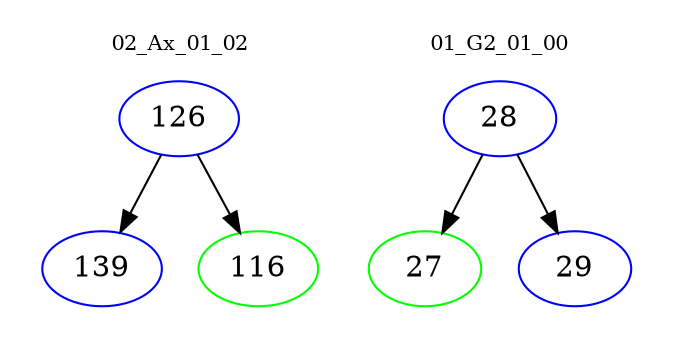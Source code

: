 digraph{
subgraph cluster_0 {
color = white
label = "02_Ax_01_02";
fontsize=10;
T0_126 [label="126", color="blue"]
T0_126 -> T0_139 [color="black"]
T0_139 [label="139", color="blue"]
T0_126 -> T0_116 [color="black"]
T0_116 [label="116", color="green"]
}
subgraph cluster_1 {
color = white
label = "01_G2_01_00";
fontsize=10;
T1_28 [label="28", color="blue"]
T1_28 -> T1_27 [color="black"]
T1_27 [label="27", color="green"]
T1_28 -> T1_29 [color="black"]
T1_29 [label="29", color="blue"]
}
}
